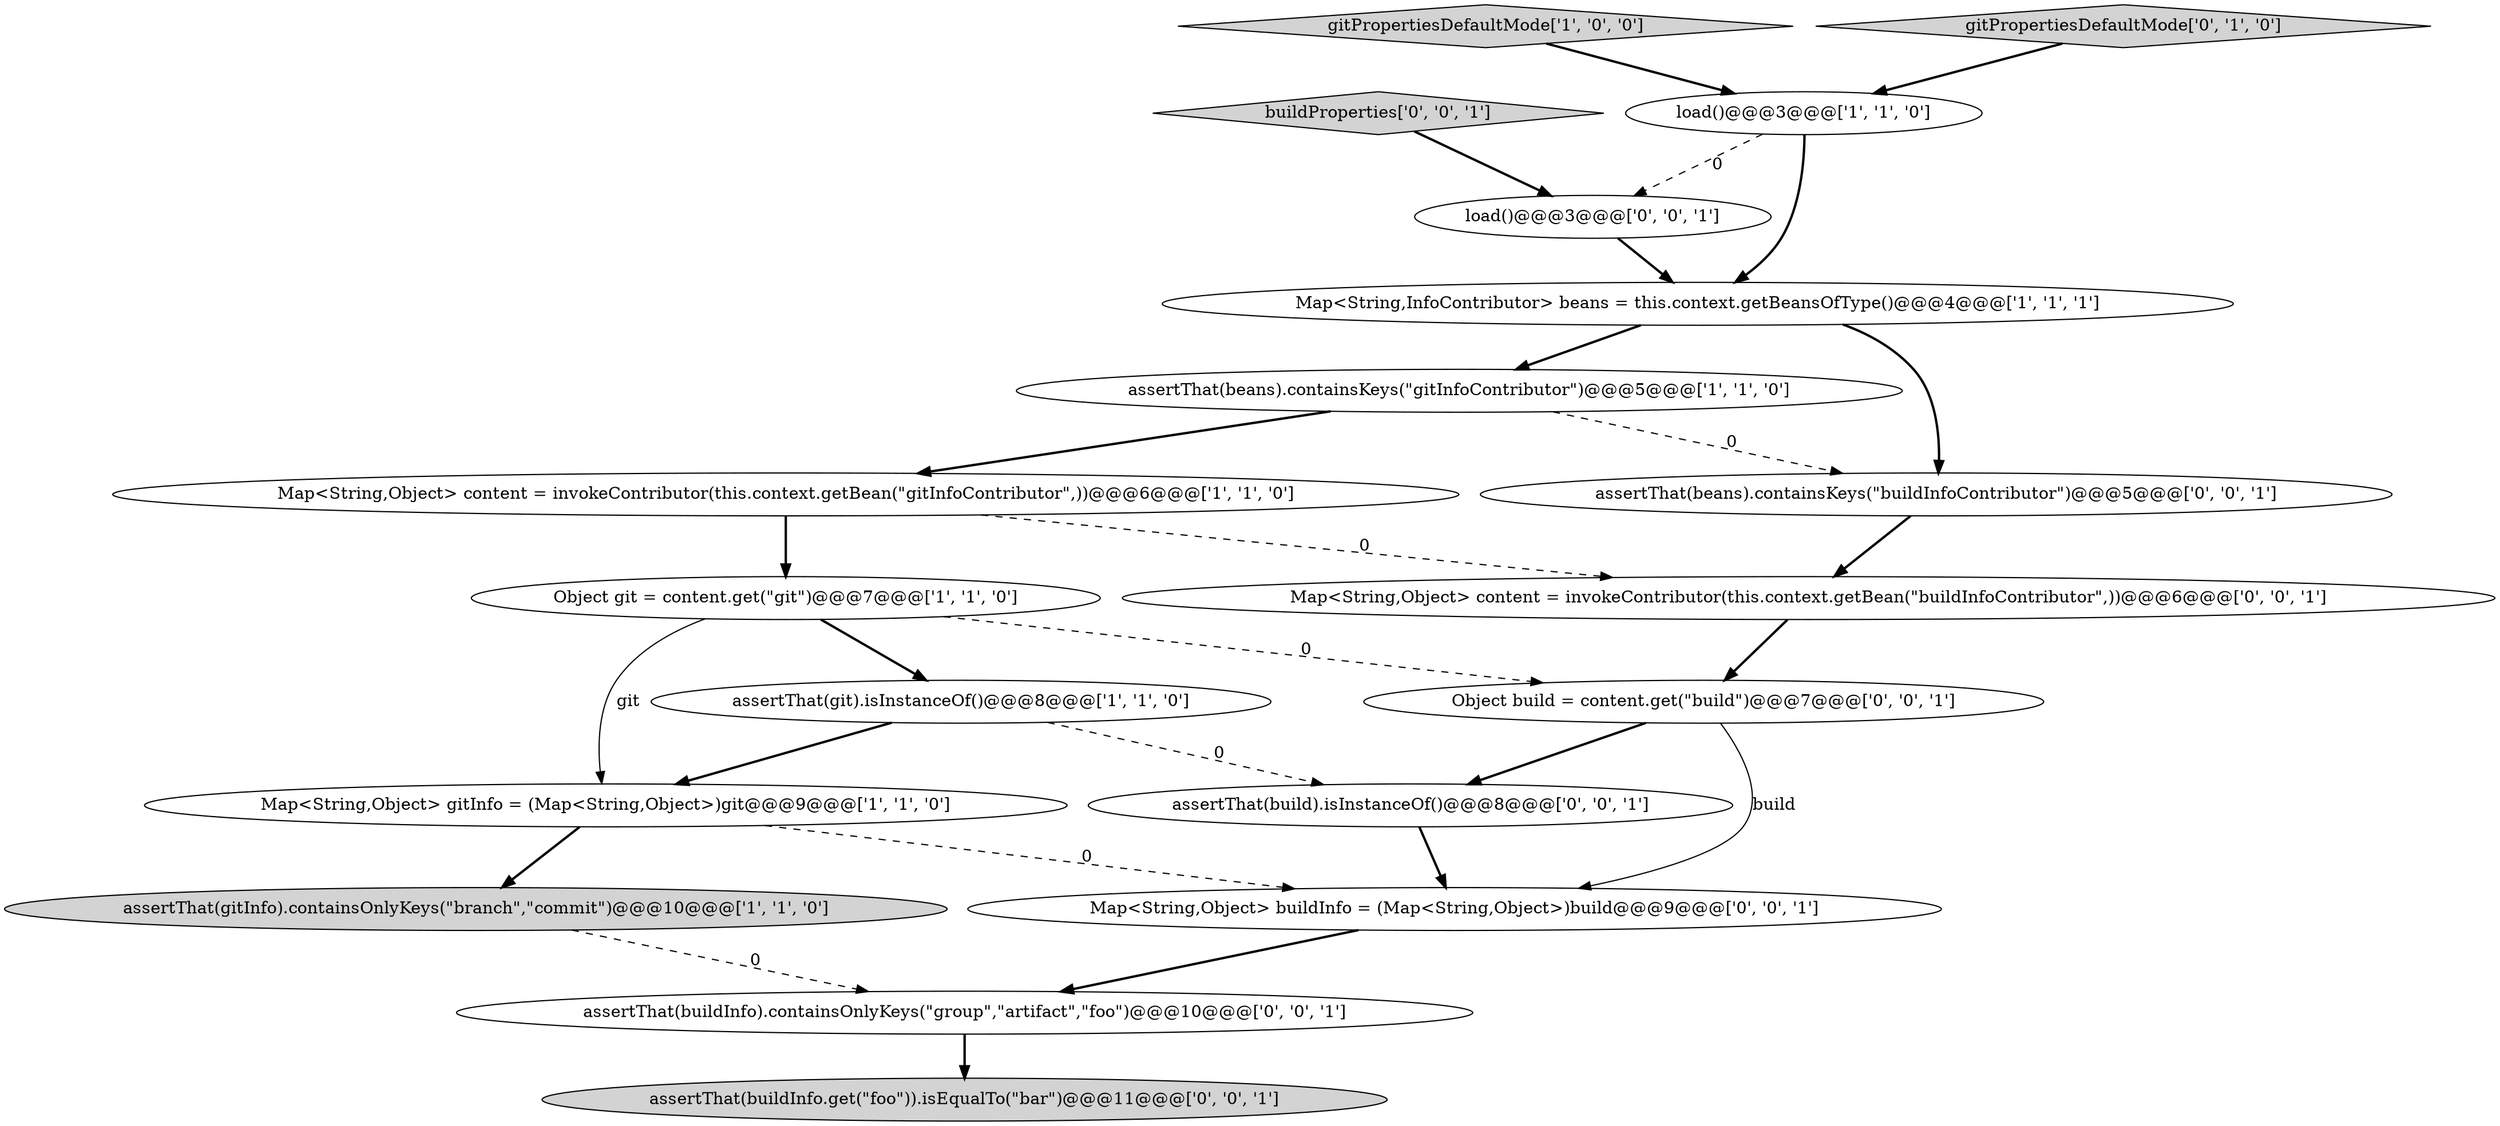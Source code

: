 digraph {
18 [style = filled, label = "Map<String,Object> content = invokeContributor(this.context.getBean(\"buildInfoContributor\",))@@@6@@@['0', '0', '1']", fillcolor = white, shape = ellipse image = "AAA0AAABBB3BBB"];
1 [style = filled, label = "Map<String,Object> content = invokeContributor(this.context.getBean(\"gitInfoContributor\",))@@@6@@@['1', '1', '0']", fillcolor = white, shape = ellipse image = "AAA0AAABBB1BBB"];
0 [style = filled, label = "assertThat(beans).containsKeys(\"gitInfoContributor\")@@@5@@@['1', '1', '0']", fillcolor = white, shape = ellipse image = "AAA0AAABBB1BBB"];
11 [style = filled, label = "load()@@@3@@@['0', '0', '1']", fillcolor = white, shape = ellipse image = "AAA0AAABBB3BBB"];
5 [style = filled, label = "gitPropertiesDefaultMode['1', '0', '0']", fillcolor = lightgray, shape = diamond image = "AAA0AAABBB1BBB"];
14 [style = filled, label = "Map<String,Object> buildInfo = (Map<String,Object>)build@@@9@@@['0', '0', '1']", fillcolor = white, shape = ellipse image = "AAA0AAABBB3BBB"];
8 [style = filled, label = "Map<String,InfoContributor> beans = this.context.getBeansOfType()@@@4@@@['1', '1', '1']", fillcolor = white, shape = ellipse image = "AAA0AAABBB1BBB"];
16 [style = filled, label = "Object build = content.get(\"build\")@@@7@@@['0', '0', '1']", fillcolor = white, shape = ellipse image = "AAA0AAABBB3BBB"];
6 [style = filled, label = "Map<String,Object> gitInfo = (Map<String,Object>)git@@@9@@@['1', '1', '0']", fillcolor = white, shape = ellipse image = "AAA0AAABBB1BBB"];
17 [style = filled, label = "assertThat(build).isInstanceOf()@@@8@@@['0', '0', '1']", fillcolor = white, shape = ellipse image = "AAA0AAABBB3BBB"];
9 [style = filled, label = "gitPropertiesDefaultMode['0', '1', '0']", fillcolor = lightgray, shape = diamond image = "AAA0AAABBB2BBB"];
7 [style = filled, label = "load()@@@3@@@['1', '1', '0']", fillcolor = white, shape = ellipse image = "AAA0AAABBB1BBB"];
10 [style = filled, label = "buildProperties['0', '0', '1']", fillcolor = lightgray, shape = diamond image = "AAA0AAABBB3BBB"];
12 [style = filled, label = "assertThat(buildInfo).containsOnlyKeys(\"group\",\"artifact\",\"foo\")@@@10@@@['0', '0', '1']", fillcolor = white, shape = ellipse image = "AAA0AAABBB3BBB"];
2 [style = filled, label = "assertThat(gitInfo).containsOnlyKeys(\"branch\",\"commit\")@@@10@@@['1', '1', '0']", fillcolor = lightgray, shape = ellipse image = "AAA0AAABBB1BBB"];
15 [style = filled, label = "assertThat(buildInfo.get(\"foo\")).isEqualTo(\"bar\")@@@11@@@['0', '0', '1']", fillcolor = lightgray, shape = ellipse image = "AAA0AAABBB3BBB"];
4 [style = filled, label = "assertThat(git).isInstanceOf()@@@8@@@['1', '1', '0']", fillcolor = white, shape = ellipse image = "AAA0AAABBB1BBB"];
3 [style = filled, label = "Object git = content.get(\"git\")@@@7@@@['1', '1', '0']", fillcolor = white, shape = ellipse image = "AAA0AAABBB1BBB"];
13 [style = filled, label = "assertThat(beans).containsKeys(\"buildInfoContributor\")@@@5@@@['0', '0', '1']", fillcolor = white, shape = ellipse image = "AAA0AAABBB3BBB"];
4->17 [style = dashed, label="0"];
4->6 [style = bold, label=""];
12->15 [style = bold, label=""];
1->3 [style = bold, label=""];
7->11 [style = dashed, label="0"];
1->18 [style = dashed, label="0"];
16->17 [style = bold, label=""];
8->13 [style = bold, label=""];
6->14 [style = dashed, label="0"];
9->7 [style = bold, label=""];
7->8 [style = bold, label=""];
3->4 [style = bold, label=""];
6->2 [style = bold, label=""];
8->0 [style = bold, label=""];
2->12 [style = dashed, label="0"];
17->14 [style = bold, label=""];
0->1 [style = bold, label=""];
14->12 [style = bold, label=""];
0->13 [style = dashed, label="0"];
5->7 [style = bold, label=""];
11->8 [style = bold, label=""];
16->14 [style = solid, label="build"];
3->6 [style = solid, label="git"];
3->16 [style = dashed, label="0"];
13->18 [style = bold, label=""];
10->11 [style = bold, label=""];
18->16 [style = bold, label=""];
}
